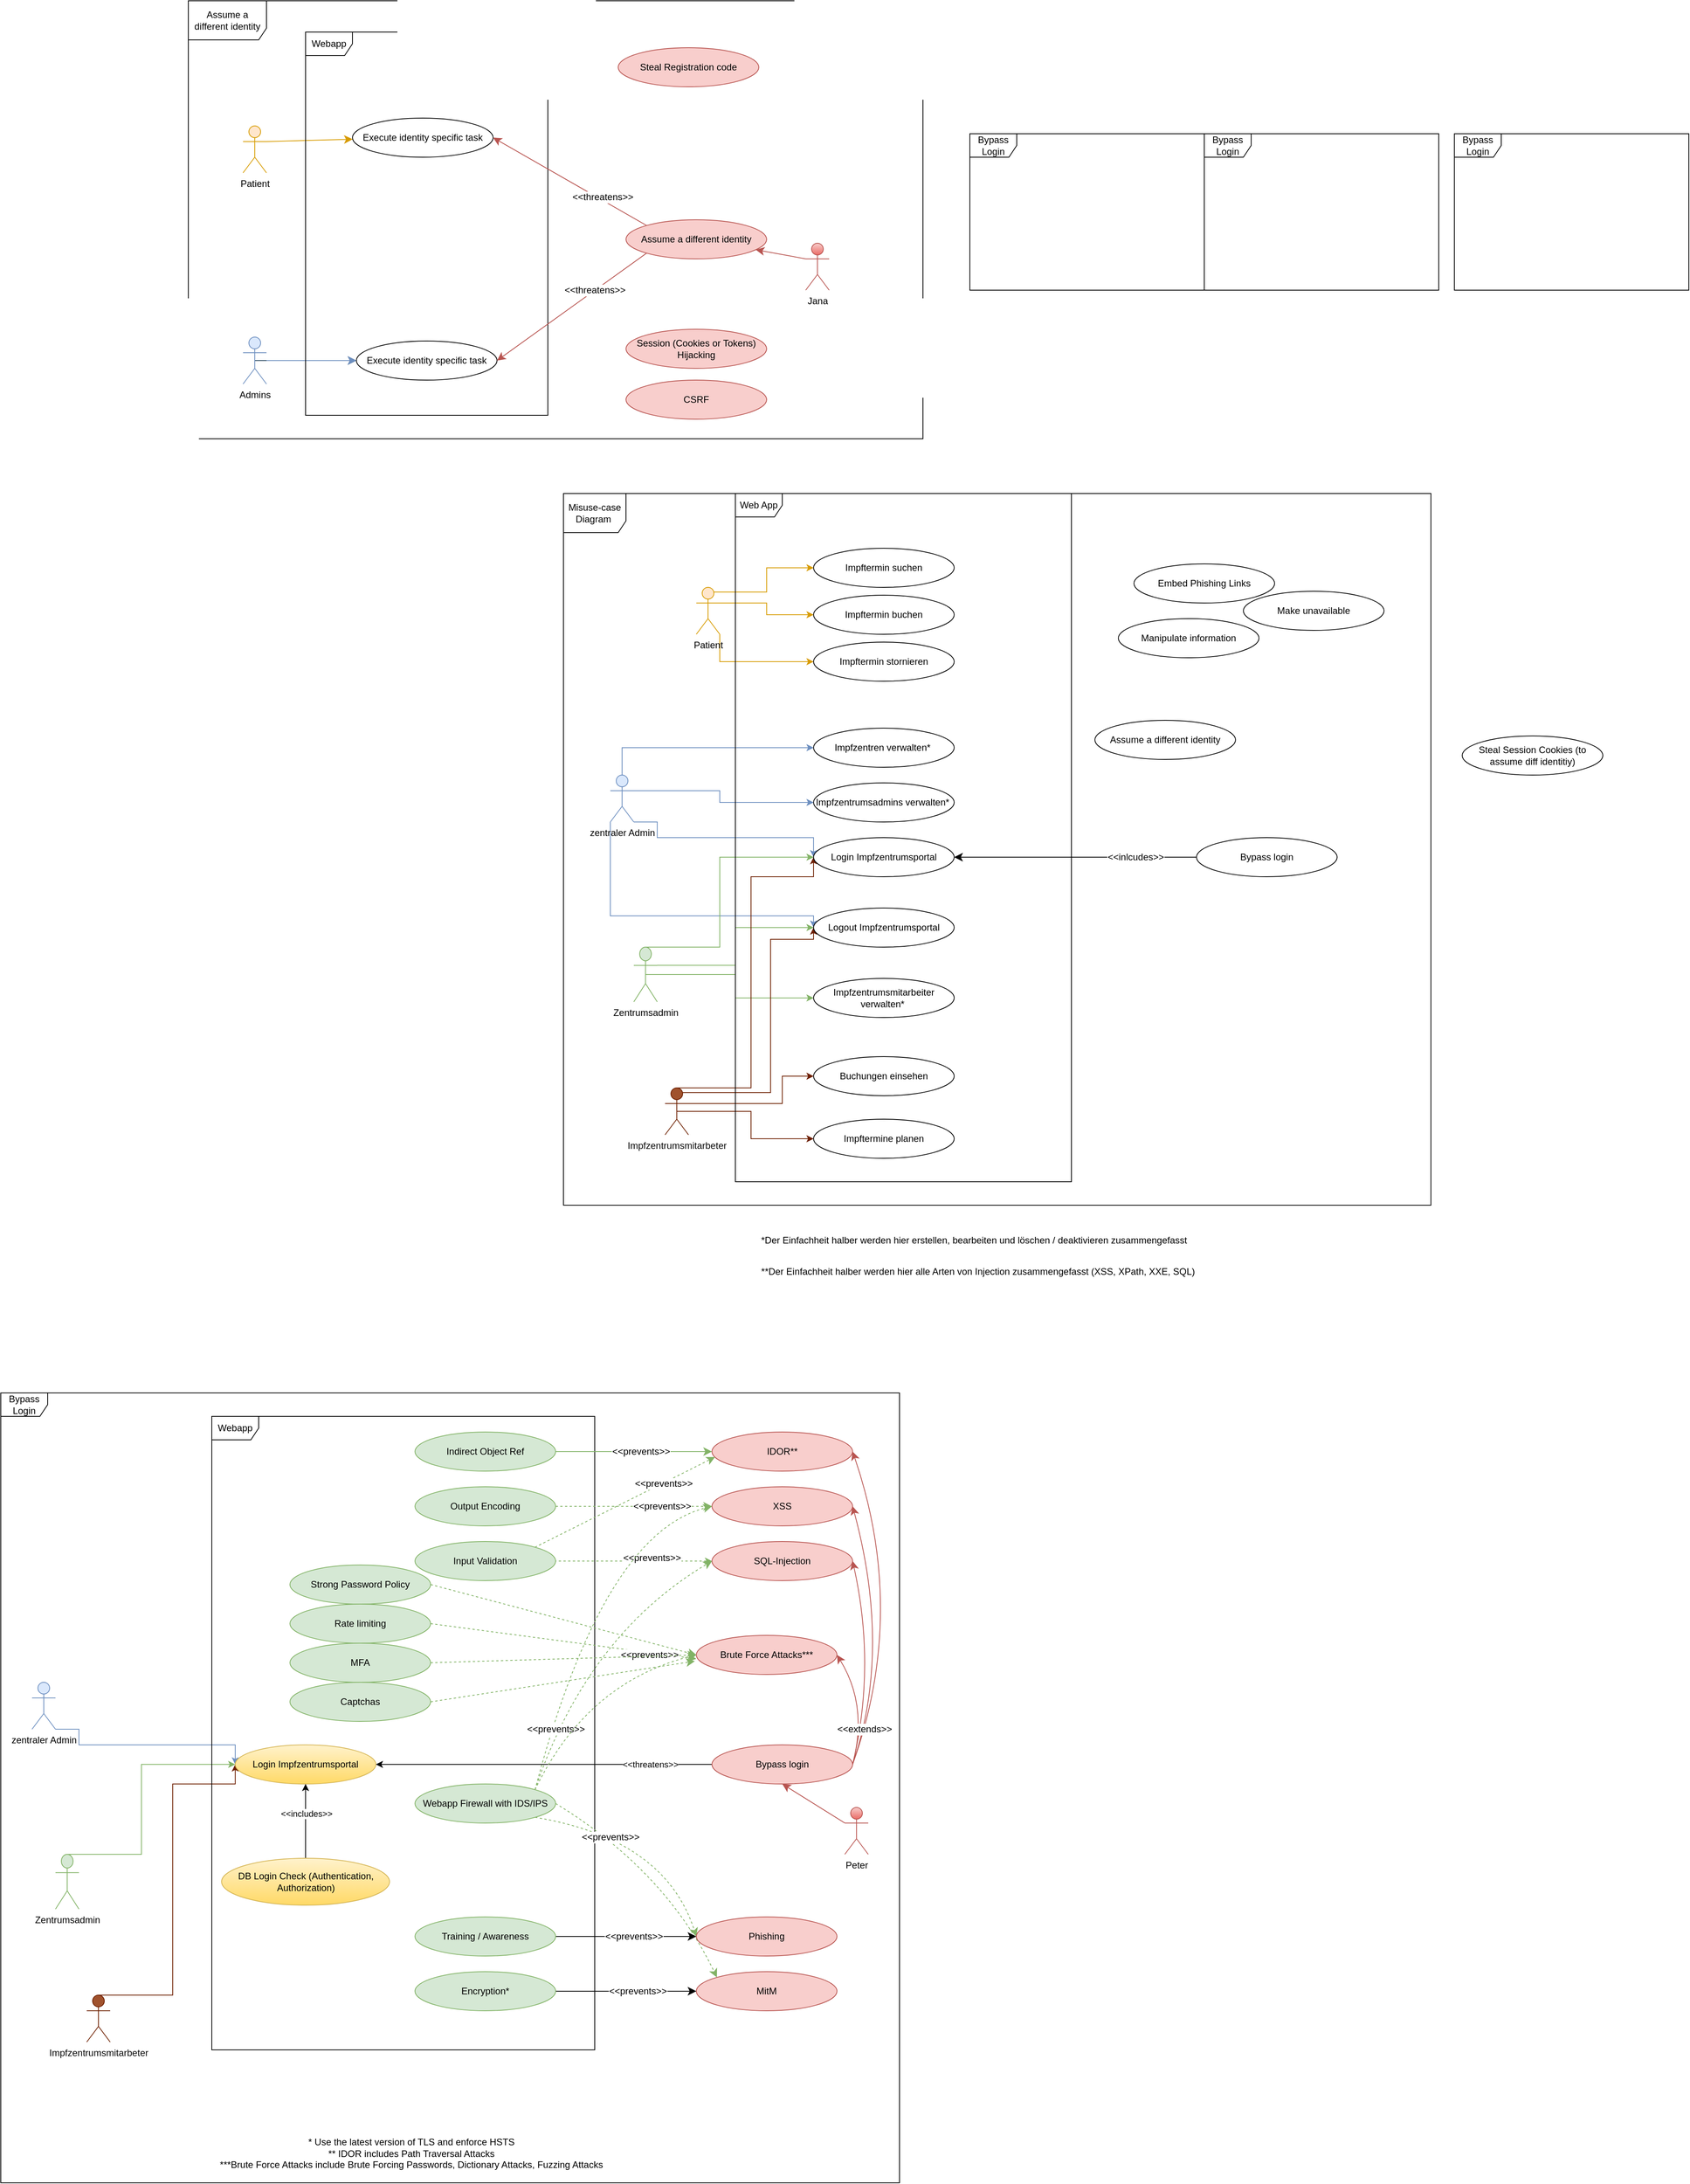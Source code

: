 <mxfile version="24.3.1" type="github">
  <diagram name="Page-1" id="eIXFkq-dwK1VUDYg19JS">
    <mxGraphModel dx="1987" dy="1729" grid="1" gridSize="10" guides="1" tooltips="1" connect="1" arrows="1" fold="1" page="1" pageScale="1" pageWidth="850" pageHeight="1100" math="0" shadow="0">
      <root>
        <mxCell id="0" />
        <mxCell id="1" parent="0" />
        <mxCell id="i41sHxnVRbA9VFk4M2wQ-1" style="edgeStyle=orthogonalEdgeStyle;rounded=0;orthogonalLoop=1;jettySize=auto;html=1;exitX=0.75;exitY=0.1;exitDx=0;exitDy=0;exitPerimeter=0;fillColor=#ffe6cc;strokeColor=#d79b00;" parent="1" source="i41sHxnVRbA9VFk4M2wQ-4" target="i41sHxnVRbA9VFk4M2wQ-28" edge="1">
          <mxGeometry relative="1" as="geometry" />
        </mxCell>
        <mxCell id="i41sHxnVRbA9VFk4M2wQ-2" style="edgeStyle=orthogonalEdgeStyle;rounded=0;orthogonalLoop=1;jettySize=auto;html=1;exitX=1;exitY=0.333;exitDx=0;exitDy=0;exitPerimeter=0;fillColor=#ffe6cc;strokeColor=#d79b00;" parent="1" source="i41sHxnVRbA9VFk4M2wQ-4" target="i41sHxnVRbA9VFk4M2wQ-19" edge="1">
          <mxGeometry relative="1" as="geometry" />
        </mxCell>
        <mxCell id="i41sHxnVRbA9VFk4M2wQ-3" style="edgeStyle=orthogonalEdgeStyle;rounded=0;orthogonalLoop=1;jettySize=auto;html=1;exitX=1;exitY=1;exitDx=0;exitDy=0;exitPerimeter=0;entryX=0;entryY=0.5;entryDx=0;entryDy=0;fillColor=#ffe6cc;strokeColor=#d79b00;" parent="1" source="i41sHxnVRbA9VFk4M2wQ-4" target="i41sHxnVRbA9VFk4M2wQ-20" edge="1">
          <mxGeometry relative="1" as="geometry" />
        </mxCell>
        <mxCell id="i41sHxnVRbA9VFk4M2wQ-4" value="Patient&lt;div&gt;&lt;br&gt;&lt;/div&gt;" style="shape=umlActor;verticalLabelPosition=bottom;verticalAlign=top;html=1;outlineConnect=0;fillColor=#ffe6cc;strokeColor=#d79b00;" parent="1" vertex="1">
          <mxGeometry x="50" y="80" width="30" height="60" as="geometry" />
        </mxCell>
        <mxCell id="i41sHxnVRbA9VFk4M2wQ-5" style="edgeStyle=orthogonalEdgeStyle;rounded=0;orthogonalLoop=1;jettySize=auto;html=1;exitX=0.5;exitY=0;exitDx=0;exitDy=0;exitPerimeter=0;entryX=0;entryY=0.5;entryDx=0;entryDy=0;fillColor=#dae8fc;strokeColor=#6c8ebf;" parent="1" source="i41sHxnVRbA9VFk4M2wQ-9" target="i41sHxnVRbA9VFk4M2wQ-21" edge="1">
          <mxGeometry relative="1" as="geometry" />
        </mxCell>
        <mxCell id="i41sHxnVRbA9VFk4M2wQ-6" style="edgeStyle=orthogonalEdgeStyle;rounded=0;orthogonalLoop=1;jettySize=auto;html=1;exitX=1;exitY=0.333;exitDx=0;exitDy=0;exitPerimeter=0;fillColor=#dae8fc;strokeColor=#6c8ebf;" parent="1" source="i41sHxnVRbA9VFk4M2wQ-9" target="i41sHxnVRbA9VFk4M2wQ-22" edge="1">
          <mxGeometry relative="1" as="geometry">
            <Array as="points">
              <mxPoint x="80" y="340" />
              <mxPoint x="80" y="355" />
            </Array>
          </mxGeometry>
        </mxCell>
        <mxCell id="i41sHxnVRbA9VFk4M2wQ-7" style="edgeStyle=orthogonalEdgeStyle;rounded=0;orthogonalLoop=1;jettySize=auto;html=1;exitX=0;exitY=1;exitDx=0;exitDy=0;exitPerimeter=0;entryX=0;entryY=0.5;entryDx=0;entryDy=0;fillColor=#dae8fc;strokeColor=#6c8ebf;" parent="1" source="i41sHxnVRbA9VFk4M2wQ-9" target="i41sHxnVRbA9VFk4M2wQ-24" edge="1">
          <mxGeometry relative="1" as="geometry">
            <Array as="points">
              <mxPoint x="-60" y="500" />
              <mxPoint x="200" y="500" />
            </Array>
          </mxGeometry>
        </mxCell>
        <mxCell id="i41sHxnVRbA9VFk4M2wQ-8" style="edgeStyle=orthogonalEdgeStyle;rounded=0;orthogonalLoop=1;jettySize=auto;html=1;exitX=1;exitY=1;exitDx=0;exitDy=0;exitPerimeter=0;entryX=0;entryY=0.5;entryDx=0;entryDy=0;fillColor=#dae8fc;strokeColor=#6c8ebf;" parent="1" source="i41sHxnVRbA9VFk4M2wQ-9" target="i41sHxnVRbA9VFk4M2wQ-23" edge="1">
          <mxGeometry relative="1" as="geometry">
            <Array as="points">
              <mxPoint y="380" />
              <mxPoint y="400" />
              <mxPoint x="200" y="400" />
            </Array>
          </mxGeometry>
        </mxCell>
        <mxCell id="i41sHxnVRbA9VFk4M2wQ-9" value="&lt;div&gt;zentraler Admin&lt;/div&gt;" style="shape=umlActor;verticalLabelPosition=bottom;verticalAlign=top;html=1;outlineConnect=0;fillColor=#dae8fc;strokeColor=#6c8ebf;" parent="1" vertex="1">
          <mxGeometry x="-60" y="320" width="30" height="60" as="geometry" />
        </mxCell>
        <mxCell id="i41sHxnVRbA9VFk4M2wQ-10" style="edgeStyle=orthogonalEdgeStyle;rounded=0;orthogonalLoop=1;jettySize=auto;html=1;exitX=0.5;exitY=0;exitDx=0;exitDy=0;exitPerimeter=0;entryX=0;entryY=0.5;entryDx=0;entryDy=0;fillColor=#d5e8d4;strokeColor=#82b366;" parent="1" source="i41sHxnVRbA9VFk4M2wQ-13" target="i41sHxnVRbA9VFk4M2wQ-23" edge="1">
          <mxGeometry relative="1" as="geometry">
            <Array as="points">
              <mxPoint x="80" y="540" />
              <mxPoint x="80" y="425" />
            </Array>
          </mxGeometry>
        </mxCell>
        <mxCell id="i41sHxnVRbA9VFk4M2wQ-11" style="edgeStyle=orthogonalEdgeStyle;rounded=0;orthogonalLoop=1;jettySize=auto;html=1;exitX=1;exitY=0.333;exitDx=0;exitDy=0;exitPerimeter=0;entryX=0;entryY=0.5;entryDx=0;entryDy=0;fillColor=#d5e8d4;strokeColor=#82b366;" parent="1" source="i41sHxnVRbA9VFk4M2wQ-13" target="i41sHxnVRbA9VFk4M2wQ-24" edge="1">
          <mxGeometry relative="1" as="geometry">
            <Array as="points">
              <mxPoint x="100" y="563" />
              <mxPoint x="100" y="515" />
            </Array>
          </mxGeometry>
        </mxCell>
        <mxCell id="i41sHxnVRbA9VFk4M2wQ-12" style="edgeStyle=orthogonalEdgeStyle;rounded=0;orthogonalLoop=1;jettySize=auto;html=1;exitX=0.5;exitY=0.5;exitDx=0;exitDy=0;exitPerimeter=0;fillColor=#d5e8d4;strokeColor=#82b366;" parent="1" source="i41sHxnVRbA9VFk4M2wQ-13" target="i41sHxnVRbA9VFk4M2wQ-25" edge="1">
          <mxGeometry relative="1" as="geometry" />
        </mxCell>
        <mxCell id="i41sHxnVRbA9VFk4M2wQ-13" value="&lt;div&gt;Zentrumsadmin&lt;/div&gt;" style="shape=umlActor;verticalLabelPosition=bottom;verticalAlign=top;html=1;outlineConnect=0;fillColor=#d5e8d4;strokeColor=#82b366;" parent="1" vertex="1">
          <mxGeometry x="-30" y="540" width="30" height="70" as="geometry" />
        </mxCell>
        <mxCell id="i41sHxnVRbA9VFk4M2wQ-14" style="edgeStyle=orthogonalEdgeStyle;rounded=0;orthogonalLoop=1;jettySize=auto;html=1;exitX=0.5;exitY=0;exitDx=0;exitDy=0;exitPerimeter=0;entryX=0;entryY=0.5;entryDx=0;entryDy=0;fillColor=#a0522d;strokeColor=#6D1F00;" parent="1" source="i41sHxnVRbA9VFk4M2wQ-18" target="i41sHxnVRbA9VFk4M2wQ-23" edge="1">
          <mxGeometry relative="1" as="geometry">
            <Array as="points">
              <mxPoint x="120" y="720" />
              <mxPoint x="120" y="450" />
              <mxPoint x="200" y="450" />
            </Array>
          </mxGeometry>
        </mxCell>
        <mxCell id="i41sHxnVRbA9VFk4M2wQ-15" style="edgeStyle=orthogonalEdgeStyle;rounded=0;orthogonalLoop=1;jettySize=auto;html=1;exitX=0.75;exitY=0.1;exitDx=0;exitDy=0;exitPerimeter=0;entryX=0;entryY=0.5;entryDx=0;entryDy=0;fillColor=#a0522d;strokeColor=#6D1F00;" parent="1" source="i41sHxnVRbA9VFk4M2wQ-18" target="i41sHxnVRbA9VFk4M2wQ-24" edge="1">
          <mxGeometry relative="1" as="geometry">
            <Array as="points">
              <mxPoint x="145" y="726" />
              <mxPoint x="145" y="530" />
              <mxPoint x="200" y="530" />
            </Array>
          </mxGeometry>
        </mxCell>
        <mxCell id="i41sHxnVRbA9VFk4M2wQ-16" style="edgeStyle=orthogonalEdgeStyle;rounded=0;orthogonalLoop=1;jettySize=auto;html=1;exitX=0.5;exitY=0.5;exitDx=0;exitDy=0;exitPerimeter=0;entryX=0;entryY=0.5;entryDx=0;entryDy=0;fillColor=#a0522d;strokeColor=#6D1F00;" parent="1" source="i41sHxnVRbA9VFk4M2wQ-18" target="i41sHxnVRbA9VFk4M2wQ-27" edge="1">
          <mxGeometry relative="1" as="geometry" />
        </mxCell>
        <mxCell id="i41sHxnVRbA9VFk4M2wQ-17" style="edgeStyle=orthogonalEdgeStyle;rounded=0;orthogonalLoop=1;jettySize=auto;html=1;exitX=1;exitY=0.333;exitDx=0;exitDy=0;exitPerimeter=0;fillColor=#a0522d;strokeColor=#6D1F00;" parent="1" source="i41sHxnVRbA9VFk4M2wQ-18" target="i41sHxnVRbA9VFk4M2wQ-26" edge="1">
          <mxGeometry relative="1" as="geometry">
            <Array as="points">
              <mxPoint x="160" y="740" />
              <mxPoint x="160" y="705" />
            </Array>
          </mxGeometry>
        </mxCell>
        <mxCell id="i41sHxnVRbA9VFk4M2wQ-18" value="&lt;div&gt;&lt;font color=&quot;#0a0a0a&quot;&gt;Impfzentrumsmitarbeter&lt;/font&gt;&lt;/div&gt;" style="shape=umlActor;verticalLabelPosition=bottom;verticalAlign=top;html=1;outlineConnect=0;fillColor=#a0522d;fontColor=#ffffff;strokeColor=#6D1F00;" parent="1" vertex="1">
          <mxGeometry x="10" y="720" width="30" height="60" as="geometry" />
        </mxCell>
        <mxCell id="i41sHxnVRbA9VFk4M2wQ-19" value="Impftermin buchen" style="ellipse;whiteSpace=wrap;html=1;" parent="1" vertex="1">
          <mxGeometry x="200" y="90" width="180" height="50" as="geometry" />
        </mxCell>
        <mxCell id="i41sHxnVRbA9VFk4M2wQ-20" value="Impftermin stornieren" style="ellipse;whiteSpace=wrap;html=1;" parent="1" vertex="1">
          <mxGeometry x="200" y="150" width="180" height="50" as="geometry" />
        </mxCell>
        <mxCell id="i41sHxnVRbA9VFk4M2wQ-21" value="Impfzentren verwalten*&amp;nbsp;" style="ellipse;whiteSpace=wrap;html=1;" parent="1" vertex="1">
          <mxGeometry x="200" y="260" width="180" height="50" as="geometry" />
        </mxCell>
        <mxCell id="i41sHxnVRbA9VFk4M2wQ-22" value="Impfzentrumsadmins verwalten*&amp;nbsp;" style="ellipse;whiteSpace=wrap;html=1;" parent="1" vertex="1">
          <mxGeometry x="200" y="330" width="180" height="50" as="geometry" />
        </mxCell>
        <mxCell id="i41sHxnVRbA9VFk4M2wQ-23" value="Login Impfzentrumsportal" style="ellipse;whiteSpace=wrap;html=1;" parent="1" vertex="1">
          <mxGeometry x="200" y="400" width="180" height="50" as="geometry" />
        </mxCell>
        <mxCell id="i41sHxnVRbA9VFk4M2wQ-24" value="Logout Impfzentrumsportal" style="ellipse;whiteSpace=wrap;html=1;" parent="1" vertex="1">
          <mxGeometry x="200" y="490" width="180" height="50" as="geometry" />
        </mxCell>
        <mxCell id="i41sHxnVRbA9VFk4M2wQ-25" value="Impfzentrumsmitarbeiter verwalten*&amp;nbsp;" style="ellipse;whiteSpace=wrap;html=1;" parent="1" vertex="1">
          <mxGeometry x="200" y="580" width="180" height="50" as="geometry" />
        </mxCell>
        <mxCell id="i41sHxnVRbA9VFk4M2wQ-26" value="Buchungen einsehen" style="ellipse;whiteSpace=wrap;html=1;" parent="1" vertex="1">
          <mxGeometry x="200" y="680" width="180" height="50" as="geometry" />
        </mxCell>
        <mxCell id="i41sHxnVRbA9VFk4M2wQ-27" value="Impftermine planen" style="ellipse;whiteSpace=wrap;html=1;" parent="1" vertex="1">
          <mxGeometry x="200" y="760" width="180" height="50" as="geometry" />
        </mxCell>
        <mxCell id="i41sHxnVRbA9VFk4M2wQ-28" value="Impftermin suchen" style="ellipse;whiteSpace=wrap;html=1;" parent="1" vertex="1">
          <mxGeometry x="200" y="30" width="180" height="50" as="geometry" />
        </mxCell>
        <mxCell id="i41sHxnVRbA9VFk4M2wQ-29" value="Misuse-case Diagram&amp;nbsp;" style="shape=umlFrame;whiteSpace=wrap;html=1;pointerEvents=0;width=80;height=50;" parent="1" vertex="1">
          <mxGeometry x="-120" y="-40" width="1110" height="910" as="geometry" />
        </mxCell>
        <mxCell id="i41sHxnVRbA9VFk4M2wQ-30" value="Web App" style="shape=umlFrame;whiteSpace=wrap;html=1;pointerEvents=0;" parent="1" vertex="1">
          <mxGeometry x="100" y="-40" width="430" height="880" as="geometry" />
        </mxCell>
        <mxCell id="i41sHxnVRbA9VFk4M2wQ-31" value="*Der Einfachheit halber werden hier erstellen, bearbeiten und löschen / deaktivieren zusammengefasst" style="text;html=1;align=center;verticalAlign=middle;resizable=0;points=[];autosize=1;strokeColor=none;fillColor=none;" parent="1" vertex="1">
          <mxGeometry x="120" y="900" width="570" height="30" as="geometry" />
        </mxCell>
        <mxCell id="i41sHxnVRbA9VFk4M2wQ-32" value="**Der Einfachheit halber werden hier alle Arten von Injection zusammengefasst (XSS, XPath, XXE, SQL)" style="text;html=1;align=center;verticalAlign=middle;resizable=0;points=[];autosize=1;strokeColor=none;fillColor=none;" parent="1" vertex="1">
          <mxGeometry x="120" y="940" width="580" height="30" as="geometry" />
        </mxCell>
        <mxCell id="i41sHxnVRbA9VFk4M2wQ-50" value="&lt;div&gt;&lt;br&gt;&lt;/div&gt;&lt;div&gt;* Use the latest version of TLS and enforce HSTS&lt;/div&gt;&lt;div&gt;** IDOR includes Path Traversal Attacks&lt;/div&gt;***Brute Force Attacks include Brute Forcing Passwords, Dictionary Attacks, Fuzzing Attacks" style="text;html=1;align=center;verticalAlign=middle;resizable=0;points=[];autosize=1;strokeColor=none;fillColor=none;" parent="1" vertex="1">
          <mxGeometry x="-570" y="2040" width="510" height="70" as="geometry" />
        </mxCell>
        <mxCell id="ZL6rJkev4Y_4mScAFY92-46" style="edgeStyle=none;curved=1;rounded=0;orthogonalLoop=1;jettySize=auto;html=1;exitX=0;exitY=0.5;exitDx=0;exitDy=0;entryX=1;entryY=0.5;entryDx=0;entryDy=0;fontSize=12;startSize=8;endSize=8;" edge="1" parent="1" source="i41sHxnVRbA9VFk4M2wQ-64" target="i41sHxnVRbA9VFk4M2wQ-23">
          <mxGeometry relative="1" as="geometry" />
        </mxCell>
        <mxCell id="ZL6rJkev4Y_4mScAFY92-48" value="&amp;lt;&amp;lt;inlcudes&amp;gt;&amp;gt;" style="edgeLabel;html=1;align=center;verticalAlign=middle;resizable=0;points=[];fontSize=12;" vertex="1" connectable="0" parent="ZL6rJkev4Y_4mScAFY92-46">
          <mxGeometry x="-0.496" relative="1" as="geometry">
            <mxPoint as="offset" />
          </mxGeometry>
        </mxCell>
        <mxCell id="i41sHxnVRbA9VFk4M2wQ-64" value="Bypass login" style="ellipse;whiteSpace=wrap;html=1;" parent="1" vertex="1">
          <mxGeometry x="690" y="400" width="180" height="50" as="geometry" />
        </mxCell>
        <mxCell id="i41sHxnVRbA9VFk4M2wQ-66" value="Manipulate information" style="ellipse;whiteSpace=wrap;html=1;" parent="1" vertex="1">
          <mxGeometry x="590" y="120" width="180" height="50" as="geometry" />
        </mxCell>
        <mxCell id="i41sHxnVRbA9VFk4M2wQ-67" value="Assume a different identity" style="ellipse;whiteSpace=wrap;html=1;" parent="1" vertex="1">
          <mxGeometry x="560" y="250" width="180" height="50" as="geometry" />
        </mxCell>
        <mxCell id="i41sHxnVRbA9VFk4M2wQ-68" value="Make unavailable" style="ellipse;whiteSpace=wrap;html=1;" parent="1" vertex="1">
          <mxGeometry x="750" y="85" width="180" height="50" as="geometry" />
        </mxCell>
        <mxCell id="i41sHxnVRbA9VFk4M2wQ-69" value="Embed Phishing Links" style="ellipse;whiteSpace=wrap;html=1;" parent="1" vertex="1">
          <mxGeometry x="610" y="50" width="180" height="50" as="geometry" />
        </mxCell>
        <mxCell id="i41sHxnVRbA9VFk4M2wQ-70" value="Steal Session Cookies (to assume diff identitiy)" style="ellipse;whiteSpace=wrap;html=1;" parent="1" vertex="1">
          <mxGeometry x="1030" y="270" width="180" height="50" as="geometry" />
        </mxCell>
        <mxCell id="i41sHxnVRbA9VFk4M2wQ-190" value="Bypass Login" style="shape=umlFrame;whiteSpace=wrap;html=1;pointerEvents=0;" parent="1" vertex="1">
          <mxGeometry x="-840" y="1110" width="1150" height="1010" as="geometry" />
        </mxCell>
        <mxCell id="i41sHxnVRbA9VFk4M2wQ-192" value="Assume a different identity" style="shape=umlFrame;whiteSpace=wrap;html=1;pointerEvents=0;width=100;height=50;" parent="1" vertex="1">
          <mxGeometry x="-600" y="-670" width="940" height="560" as="geometry" />
        </mxCell>
        <mxCell id="i41sHxnVRbA9VFk4M2wQ-193" value="Bypass Login" style="shape=umlFrame;whiteSpace=wrap;html=1;pointerEvents=0;" parent="1" vertex="1">
          <mxGeometry x="400" y="-500" width="300" height="200" as="geometry" />
        </mxCell>
        <mxCell id="i41sHxnVRbA9VFk4M2wQ-194" value="Bypass Login" style="shape=umlFrame;whiteSpace=wrap;html=1;pointerEvents=0;" parent="1" vertex="1">
          <mxGeometry x="700" y="-500" width="300" height="200" as="geometry" />
        </mxCell>
        <mxCell id="i41sHxnVRbA9VFk4M2wQ-195" value="Bypass Login" style="shape=umlFrame;whiteSpace=wrap;html=1;pointerEvents=0;" parent="1" vertex="1">
          <mxGeometry x="1020" y="-500" width="300" height="200" as="geometry" />
        </mxCell>
        <mxCell id="i41sHxnVRbA9VFk4M2wQ-196" style="edgeStyle=orthogonalEdgeStyle;rounded=0;orthogonalLoop=1;jettySize=auto;html=1;exitX=1;exitY=1;exitDx=0;exitDy=0;exitPerimeter=0;entryX=0;entryY=0.5;entryDx=0;entryDy=0;fillColor=#dae8fc;strokeColor=#6c8ebf;" parent="1" source="i41sHxnVRbA9VFk4M2wQ-197" target="i41sHxnVRbA9VFk4M2wQ-202" edge="1">
          <mxGeometry relative="1" as="geometry">
            <Array as="points">
              <mxPoint x="-740" y="1540" />
              <mxPoint x="-740" y="1560" />
              <mxPoint x="-540" y="1560" />
            </Array>
          </mxGeometry>
        </mxCell>
        <mxCell id="i41sHxnVRbA9VFk4M2wQ-197" value="&lt;div&gt;zentraler Admin&lt;/div&gt;" style="shape=umlActor;verticalLabelPosition=bottom;verticalAlign=top;html=1;outlineConnect=0;fillColor=#dae8fc;strokeColor=#6c8ebf;" parent="1" vertex="1">
          <mxGeometry x="-800" y="1480" width="30" height="60" as="geometry" />
        </mxCell>
        <mxCell id="i41sHxnVRbA9VFk4M2wQ-198" style="edgeStyle=orthogonalEdgeStyle;rounded=0;orthogonalLoop=1;jettySize=auto;html=1;exitX=0.5;exitY=0;exitDx=0;exitDy=0;exitPerimeter=0;entryX=0;entryY=0.5;entryDx=0;entryDy=0;fillColor=#d5e8d4;strokeColor=#82b366;" parent="1" source="i41sHxnVRbA9VFk4M2wQ-199" target="i41sHxnVRbA9VFk4M2wQ-202" edge="1">
          <mxGeometry relative="1" as="geometry">
            <Array as="points">
              <mxPoint x="-660" y="1700" />
              <mxPoint x="-660" y="1585" />
            </Array>
          </mxGeometry>
        </mxCell>
        <mxCell id="i41sHxnVRbA9VFk4M2wQ-199" value="&lt;div&gt;Zentrumsadmin&lt;/div&gt;" style="shape=umlActor;verticalLabelPosition=bottom;verticalAlign=top;html=1;outlineConnect=0;fillColor=#d5e8d4;strokeColor=#82b366;" parent="1" vertex="1">
          <mxGeometry x="-770" y="1700" width="30" height="70" as="geometry" />
        </mxCell>
        <mxCell id="i41sHxnVRbA9VFk4M2wQ-200" style="edgeStyle=orthogonalEdgeStyle;rounded=0;orthogonalLoop=1;jettySize=auto;html=1;exitX=0.5;exitY=0;exitDx=0;exitDy=0;exitPerimeter=0;entryX=0;entryY=0.5;entryDx=0;entryDy=0;fillColor=#a0522d;strokeColor=#6D1F00;" parent="1" source="i41sHxnVRbA9VFk4M2wQ-201" target="i41sHxnVRbA9VFk4M2wQ-202" edge="1">
          <mxGeometry relative="1" as="geometry">
            <Array as="points">
              <mxPoint x="-620" y="1880" />
              <mxPoint x="-620" y="1610" />
              <mxPoint x="-540" y="1610" />
            </Array>
          </mxGeometry>
        </mxCell>
        <mxCell id="i41sHxnVRbA9VFk4M2wQ-201" value="&lt;div&gt;&lt;font color=&quot;#0a0a0a&quot;&gt;Impfzentrumsmitarbeter&lt;/font&gt;&lt;/div&gt;" style="shape=umlActor;verticalLabelPosition=bottom;verticalAlign=top;html=1;outlineConnect=0;fillColor=#a0522d;fontColor=#ffffff;strokeColor=#6D1F00;" parent="1" vertex="1">
          <mxGeometry x="-730" y="1880" width="30" height="60" as="geometry" />
        </mxCell>
        <mxCell id="i41sHxnVRbA9VFk4M2wQ-202" value="Login Impfzentrumsportal" style="ellipse;whiteSpace=wrap;html=1;fillColor=#fff2cc;strokeColor=#d6b656;gradientColor=#ffd966;" parent="1" vertex="1">
          <mxGeometry x="-540" y="1560" width="180" height="50" as="geometry" />
        </mxCell>
        <mxCell id="i41sHxnVRbA9VFk4M2wQ-203" value="Webapp" style="shape=umlFrame;whiteSpace=wrap;html=1;pointerEvents=0;" parent="1" vertex="1">
          <mxGeometry x="-570" y="1140" width="490" height="810" as="geometry" />
        </mxCell>
        <mxCell id="i41sHxnVRbA9VFk4M2wQ-204" value="Brute Force Attacks***" style="ellipse;whiteSpace=wrap;html=1;fillColor=#f8cecc;strokeColor=#b85450;" parent="1" vertex="1">
          <mxGeometry x="50" y="1420" width="180" height="50" as="geometry" />
        </mxCell>
        <mxCell id="i41sHxnVRbA9VFk4M2wQ-206" style="edgeStyle=orthogonalEdgeStyle;rounded=0;orthogonalLoop=1;jettySize=auto;html=1;exitX=0.5;exitY=0;exitDx=0;exitDy=0;" parent="1" source="i41sHxnVRbA9VFk4M2wQ-205" target="i41sHxnVRbA9VFk4M2wQ-202" edge="1">
          <mxGeometry relative="1" as="geometry">
            <Array as="points">
              <mxPoint x="-450" y="1710" />
            </Array>
          </mxGeometry>
        </mxCell>
        <mxCell id="i41sHxnVRbA9VFk4M2wQ-207" value="&amp;lt;&amp;lt;includes&amp;gt;&amp;gt;" style="edgeLabel;html=1;align=center;verticalAlign=middle;resizable=0;points=[];" parent="i41sHxnVRbA9VFk4M2wQ-206" vertex="1" connectable="0">
          <mxGeometry x="0.284" y="-1" relative="1" as="geometry">
            <mxPoint as="offset" />
          </mxGeometry>
        </mxCell>
        <mxCell id="i41sHxnVRbA9VFk4M2wQ-205" value="DB Login Check (Authentication, Authorization)" style="ellipse;whiteSpace=wrap;html=1;fillColor=#fff2cc;strokeColor=#d6b656;gradientColor=#ffd966;" parent="1" vertex="1">
          <mxGeometry x="-557.5" y="1705" width="215" height="60" as="geometry" />
        </mxCell>
        <mxCell id="i41sHxnVRbA9VFk4M2wQ-224" style="edgeStyle=orthogonalEdgeStyle;rounded=0;orthogonalLoop=1;jettySize=auto;html=1;exitX=1;exitY=0;exitDx=0;exitDy=0;entryX=0;entryY=0.5;entryDx=0;entryDy=0;dashed=1;fillColor=#d5e8d4;strokeColor=#82b366;" parent="1" source="i41sHxnVRbA9VFk4M2wQ-208" target="i41sHxnVRbA9VFk4M2wQ-223" edge="1">
          <mxGeometry relative="1" as="geometry">
            <Array as="points">
              <mxPoint x="-156" y="1325" />
            </Array>
          </mxGeometry>
        </mxCell>
        <mxCell id="ZL6rJkev4Y_4mScAFY92-9" value="&amp;lt;&amp;lt;prevents&amp;gt;&amp;gt;" style="edgeLabel;html=1;align=center;verticalAlign=middle;resizable=0;points=[];fontSize=12;" vertex="1" connectable="0" parent="i41sHxnVRbA9VFk4M2wQ-224">
          <mxGeometry x="0.363" y="4" relative="1" as="geometry">
            <mxPoint as="offset" />
          </mxGeometry>
        </mxCell>
        <mxCell id="i41sHxnVRbA9VFk4M2wQ-208" value="Input Validation" style="ellipse;whiteSpace=wrap;html=1;fillColor=#d5e8d4;strokeColor=#82b366;" parent="1" vertex="1">
          <mxGeometry x="-310" y="1300" width="180" height="50" as="geometry" />
        </mxCell>
        <mxCell id="i41sHxnVRbA9VFk4M2wQ-219" style="edgeStyle=orthogonalEdgeStyle;rounded=0;orthogonalLoop=1;jettySize=auto;html=1;exitX=0;exitY=0.5;exitDx=0;exitDy=0;" parent="1" source="i41sHxnVRbA9VFk4M2wQ-211" target="i41sHxnVRbA9VFk4M2wQ-202" edge="1">
          <mxGeometry relative="1" as="geometry" />
        </mxCell>
        <mxCell id="i41sHxnVRbA9VFk4M2wQ-220" value="&amp;lt;&amp;lt;threatens&amp;gt;&amp;gt;" style="edgeLabel;html=1;align=center;verticalAlign=middle;resizable=0;points=[];" parent="i41sHxnVRbA9VFk4M2wQ-219" vertex="1" connectable="0">
          <mxGeometry x="-0.267" y="-1" relative="1" as="geometry">
            <mxPoint x="78" y="1" as="offset" />
          </mxGeometry>
        </mxCell>
        <mxCell id="ZL6rJkev4Y_4mScAFY92-15" style="edgeStyle=none;curved=1;rounded=0;orthogonalLoop=1;jettySize=auto;html=1;exitX=1;exitY=0.5;exitDx=0;exitDy=0;entryX=1;entryY=0.5;entryDx=0;entryDy=0;fontSize=12;startSize=8;endSize=8;fillColor=#f8cecc;strokeColor=#b85450;" edge="1" parent="1" source="i41sHxnVRbA9VFk4M2wQ-211" target="i41sHxnVRbA9VFk4M2wQ-204">
          <mxGeometry relative="1" as="geometry">
            <Array as="points">
              <mxPoint x="270" y="1510" />
            </Array>
          </mxGeometry>
        </mxCell>
        <mxCell id="ZL6rJkev4Y_4mScAFY92-16" style="edgeStyle=none;curved=1;rounded=0;orthogonalLoop=1;jettySize=auto;html=1;exitX=1;exitY=0.5;exitDx=0;exitDy=0;entryX=1;entryY=0.5;entryDx=0;entryDy=0;fontSize=12;startSize=8;endSize=8;fillColor=#f8cecc;strokeColor=#b85450;" edge="1" parent="1" source="i41sHxnVRbA9VFk4M2wQ-211" target="i41sHxnVRbA9VFk4M2wQ-223">
          <mxGeometry relative="1" as="geometry">
            <Array as="points">
              <mxPoint x="280" y="1460" />
            </Array>
          </mxGeometry>
        </mxCell>
        <mxCell id="ZL6rJkev4Y_4mScAFY92-18" style="edgeStyle=none;curved=1;rounded=0;orthogonalLoop=1;jettySize=auto;html=1;exitX=1;exitY=0.5;exitDx=0;exitDy=0;entryX=1;entryY=0.5;entryDx=0;entryDy=0;fontSize=12;startSize=8;endSize=8;fillColor=#f8cecc;strokeColor=#b85450;" edge="1" parent="1" source="i41sHxnVRbA9VFk4M2wQ-211" target="ZL6rJkev4Y_4mScAFY92-2">
          <mxGeometry relative="1" as="geometry">
            <Array as="points">
              <mxPoint x="300" y="1440" />
            </Array>
          </mxGeometry>
        </mxCell>
        <mxCell id="ZL6rJkev4Y_4mScAFY92-19" style="edgeStyle=none;curved=1;rounded=0;orthogonalLoop=1;jettySize=auto;html=1;exitX=1;exitY=0.5;exitDx=0;exitDy=0;entryX=1;entryY=0.5;entryDx=0;entryDy=0;fontSize=12;startSize=8;endSize=8;fillColor=#f8cecc;strokeColor=#b85450;" edge="1" parent="1" source="i41sHxnVRbA9VFk4M2wQ-211" target="ZL6rJkev4Y_4mScAFY92-1">
          <mxGeometry relative="1" as="geometry">
            <Array as="points">
              <mxPoint x="320" y="1390" />
            </Array>
          </mxGeometry>
        </mxCell>
        <mxCell id="ZL6rJkev4Y_4mScAFY92-20" value="&amp;lt;&amp;lt;extends&amp;gt;&amp;gt;" style="edgeLabel;html=1;align=center;verticalAlign=middle;resizable=0;points=[];fontSize=12;" vertex="1" connectable="0" parent="ZL6rJkev4Y_4mScAFY92-19">
          <mxGeometry x="0.325" y="17" relative="1" as="geometry">
            <mxPoint x="-15" y="214" as="offset" />
          </mxGeometry>
        </mxCell>
        <mxCell id="i41sHxnVRbA9VFk4M2wQ-211" value="Bypass login" style="ellipse;whiteSpace=wrap;html=1;fillColor=#f8cecc;strokeColor=#b85450;" parent="1" vertex="1">
          <mxGeometry x="70" y="1560" width="180" height="50" as="geometry" />
        </mxCell>
        <mxCell id="ZL6rJkev4Y_4mScAFY92-13" style="edgeStyle=none;curved=1;rounded=0;orthogonalLoop=1;jettySize=auto;html=1;exitX=0;exitY=0.333;exitDx=0;exitDy=0;exitPerimeter=0;entryX=0.5;entryY=1;entryDx=0;entryDy=0;fontSize=12;startSize=8;endSize=8;fillColor=#f8cecc;strokeColor=#b85450;" edge="1" parent="1" source="i41sHxnVRbA9VFk4M2wQ-214" target="i41sHxnVRbA9VFk4M2wQ-211">
          <mxGeometry relative="1" as="geometry" />
        </mxCell>
        <mxCell id="i41sHxnVRbA9VFk4M2wQ-214" value="&lt;div&gt;Peter&lt;/div&gt;" style="shape=umlActor;verticalLabelPosition=bottom;verticalAlign=top;html=1;outlineConnect=0;fillColor=#f8cecc;strokeColor=#b85450;gradientColor=#ea6b66;" parent="1" vertex="1">
          <mxGeometry x="240" y="1640" width="30" height="60" as="geometry" />
        </mxCell>
        <mxCell id="i41sHxnVRbA9VFk4M2wQ-223" value="SQL-Injection" style="ellipse;whiteSpace=wrap;html=1;fillColor=#f8cecc;strokeColor=#b85450;" parent="1" vertex="1">
          <mxGeometry x="70" y="1300" width="180" height="50" as="geometry" />
        </mxCell>
        <mxCell id="ZL6rJkev4Y_4mScAFY92-24" style="edgeStyle=none;curved=1;rounded=0;orthogonalLoop=1;jettySize=auto;html=1;exitX=1;exitY=0.5;exitDx=0;exitDy=0;fontSize=12;startSize=8;endSize=8;dashed=1;fillColor=#d5e8d4;strokeColor=#82b366;" edge="1" parent="1" source="i41sHxnVRbA9VFk4M2wQ-226">
          <mxGeometry relative="1" as="geometry">
            <mxPoint x="50" y="1450" as="targetPoint" />
          </mxGeometry>
        </mxCell>
        <mxCell id="ZL6rJkev4Y_4mScAFY92-27" value="&amp;lt;&amp;lt;prevents&amp;gt;&amp;gt;" style="edgeLabel;html=1;align=center;verticalAlign=middle;resizable=0;points=[];fontSize=12;" vertex="1" connectable="0" parent="ZL6rJkev4Y_4mScAFY92-24">
          <mxGeometry x="0.651" y="2" relative="1" as="geometry">
            <mxPoint x="-1" y="5" as="offset" />
          </mxGeometry>
        </mxCell>
        <mxCell id="i41sHxnVRbA9VFk4M2wQ-226" value="Rate limiting" style="ellipse;whiteSpace=wrap;html=1;fillColor=#d5e8d4;strokeColor=#82b366;" parent="1" vertex="1">
          <mxGeometry x="-470" y="1380" width="180" height="50" as="geometry" />
        </mxCell>
        <mxCell id="i41sHxnVRbA9VFk4M2wQ-227" value="Captchas" style="ellipse;whiteSpace=wrap;html=1;fillColor=#d5e8d4;strokeColor=#82b366;" parent="1" vertex="1">
          <mxGeometry x="-470" y="1480" width="180" height="50" as="geometry" />
        </mxCell>
        <mxCell id="ZL6rJkev4Y_4mScAFY92-25" style="edgeStyle=none;curved=1;rounded=0;orthogonalLoop=1;jettySize=auto;html=1;exitX=1;exitY=0.5;exitDx=0;exitDy=0;fontSize=12;startSize=8;endSize=8;dashed=1;fillColor=#d5e8d4;strokeColor=#82b366;entryX=0;entryY=0.5;entryDx=0;entryDy=0;" edge="1" parent="1" source="i41sHxnVRbA9VFk4M2wQ-228" target="i41sHxnVRbA9VFk4M2wQ-204">
          <mxGeometry relative="1" as="geometry">
            <mxPoint x="70" y="1450" as="targetPoint" />
          </mxGeometry>
        </mxCell>
        <mxCell id="i41sHxnVRbA9VFk4M2wQ-228" value="MFA" style="ellipse;whiteSpace=wrap;html=1;fillColor=#d5e8d4;strokeColor=#82b366;" parent="1" vertex="1">
          <mxGeometry x="-470" y="1430" width="180" height="50" as="geometry" />
        </mxCell>
        <mxCell id="ZL6rJkev4Y_4mScAFY92-32" style="edgeStyle=none;curved=1;rounded=0;orthogonalLoop=1;jettySize=auto;html=1;exitX=1;exitY=0;exitDx=0;exitDy=0;entryX=0;entryY=0.5;entryDx=0;entryDy=0;fontSize=12;startSize=8;endSize=8;fillColor=#d5e8d4;strokeColor=#82b366;dashed=1;" edge="1" parent="1" source="i41sHxnVRbA9VFk4M2wQ-229" target="i41sHxnVRbA9VFk4M2wQ-223">
          <mxGeometry relative="1" as="geometry">
            <Array as="points">
              <mxPoint x="-90" y="1420" />
            </Array>
          </mxGeometry>
        </mxCell>
        <mxCell id="ZL6rJkev4Y_4mScAFY92-36" style="edgeStyle=none;curved=1;rounded=0;orthogonalLoop=1;jettySize=auto;html=1;exitX=1;exitY=0;exitDx=0;exitDy=0;entryX=0;entryY=0.5;entryDx=0;entryDy=0;fontSize=12;startSize=8;endSize=8;dashed=1;fillColor=#d5e8d4;strokeColor=#82b366;" edge="1" parent="1" source="i41sHxnVRbA9VFk4M2wQ-229" target="ZL6rJkev4Y_4mScAFY92-2">
          <mxGeometry relative="1" as="geometry">
            <Array as="points">
              <mxPoint x="-70" y="1290" />
            </Array>
          </mxGeometry>
        </mxCell>
        <mxCell id="ZL6rJkev4Y_4mScAFY92-37" value="&amp;lt;&amp;lt;prevents&amp;gt;&amp;gt;" style="edgeLabel;html=1;align=center;verticalAlign=middle;resizable=0;points=[];fontSize=12;" vertex="1" connectable="0" parent="ZL6rJkev4Y_4mScAFY92-36">
          <mxGeometry x="0.766" y="1" relative="1" as="geometry">
            <mxPoint x="-145" y="272" as="offset" />
          </mxGeometry>
        </mxCell>
        <mxCell id="ZL6rJkev4Y_4mScAFY92-41" style="edgeStyle=none;curved=1;rounded=0;orthogonalLoop=1;jettySize=auto;html=1;exitX=1;exitY=0;exitDx=0;exitDy=0;entryX=0;entryY=0.5;entryDx=0;entryDy=0;fontSize=12;startSize=8;endSize=8;dashed=1;fillColor=#d5e8d4;strokeColor=#82b366;" edge="1" parent="1" source="i41sHxnVRbA9VFk4M2wQ-229" target="i41sHxnVRbA9VFk4M2wQ-204">
          <mxGeometry relative="1" as="geometry">
            <Array as="points">
              <mxPoint x="-90" y="1480" />
            </Array>
          </mxGeometry>
        </mxCell>
        <mxCell id="ZL6rJkev4Y_4mScAFY92-43" style="edgeStyle=none;curved=1;rounded=0;orthogonalLoop=1;jettySize=auto;html=1;exitX=1;exitY=1;exitDx=0;exitDy=0;entryX=0;entryY=0.5;entryDx=0;entryDy=0;fontSize=12;startSize=8;endSize=8;fillColor=#d5e8d4;strokeColor=#82b366;dashed=1;" edge="1" parent="1" source="i41sHxnVRbA9VFk4M2wQ-229" target="i41sHxnVRbA9VFk4M2wQ-230">
          <mxGeometry relative="1" as="geometry">
            <Array as="points">
              <mxPoint x="10" y="1680" />
            </Array>
          </mxGeometry>
        </mxCell>
        <mxCell id="ZL6rJkev4Y_4mScAFY92-44" style="edgeStyle=none;curved=1;rounded=0;orthogonalLoop=1;jettySize=auto;html=1;exitX=1;exitY=0.5;exitDx=0;exitDy=0;entryX=0;entryY=0;entryDx=0;entryDy=0;fontSize=12;startSize=8;endSize=8;fillColor=#d5e8d4;strokeColor=#82b366;dashed=1;" edge="1" parent="1" source="i41sHxnVRbA9VFk4M2wQ-229" target="i41sHxnVRbA9VFk4M2wQ-231">
          <mxGeometry relative="1" as="geometry">
            <Array as="points">
              <mxPoint x="10" y="1720" />
            </Array>
          </mxGeometry>
        </mxCell>
        <mxCell id="ZL6rJkev4Y_4mScAFY92-45" value="&amp;lt;&amp;lt;prevents&amp;gt;&amp;gt;" style="edgeLabel;html=1;align=center;verticalAlign=middle;resizable=0;points=[];fontSize=12;" vertex="1" connectable="0" parent="ZL6rJkev4Y_4mScAFY92-44">
          <mxGeometry x="-0.527" y="-4" relative="1" as="geometry">
            <mxPoint x="8" as="offset" />
          </mxGeometry>
        </mxCell>
        <mxCell id="i41sHxnVRbA9VFk4M2wQ-229" value="Webapp Firewall with IDS/IPS" style="ellipse;whiteSpace=wrap;html=1;fillColor=#d5e8d4;strokeColor=#82b366;" parent="1" vertex="1">
          <mxGeometry x="-310" y="1610" width="180" height="50" as="geometry" />
        </mxCell>
        <mxCell id="i41sHxnVRbA9VFk4M2wQ-230" value="Phishing" style="ellipse;whiteSpace=wrap;html=1;fillColor=#f8cecc;strokeColor=#b85450;" parent="1" vertex="1">
          <mxGeometry x="50" y="1780" width="180" height="50" as="geometry" />
        </mxCell>
        <mxCell id="i41sHxnVRbA9VFk4M2wQ-231" value="MitM" style="ellipse;whiteSpace=wrap;html=1;fillColor=#f8cecc;strokeColor=#b85450;" parent="1" vertex="1">
          <mxGeometry x="50" y="1850" width="180" height="50" as="geometry" />
        </mxCell>
        <mxCell id="ZL6rJkev4Y_4mScAFY92-28" style="edgeStyle=none;curved=1;rounded=0;orthogonalLoop=1;jettySize=auto;html=1;exitX=1;exitY=0.5;exitDx=0;exitDy=0;entryX=0;entryY=0.5;entryDx=0;entryDy=0;fontSize=12;startSize=8;endSize=8;" edge="1" parent="1" source="i41sHxnVRbA9VFk4M2wQ-232" target="i41sHxnVRbA9VFk4M2wQ-231">
          <mxGeometry relative="1" as="geometry" />
        </mxCell>
        <mxCell id="ZL6rJkev4Y_4mScAFY92-29" value="&amp;lt;&amp;lt;prevents&amp;gt;&amp;gt;" style="edgeLabel;html=1;align=center;verticalAlign=middle;resizable=0;points=[];fontSize=12;" vertex="1" connectable="0" parent="ZL6rJkev4Y_4mScAFY92-28">
          <mxGeometry x="0.311" y="-1" relative="1" as="geometry">
            <mxPoint x="-13" y="-1" as="offset" />
          </mxGeometry>
        </mxCell>
        <mxCell id="i41sHxnVRbA9VFk4M2wQ-232" value="Encryption*" style="ellipse;whiteSpace=wrap;html=1;fillColor=#d5e8d4;strokeColor=#82b366;" parent="1" vertex="1">
          <mxGeometry x="-310" y="1850" width="180" height="50" as="geometry" />
        </mxCell>
        <mxCell id="ZL6rJkev4Y_4mScAFY92-30" style="edgeStyle=none;curved=1;rounded=0;orthogonalLoop=1;jettySize=auto;html=1;exitX=1;exitY=0.5;exitDx=0;exitDy=0;entryX=0;entryY=0.5;entryDx=0;entryDy=0;fontSize=12;startSize=8;endSize=8;" edge="1" parent="1" source="i41sHxnVRbA9VFk4M2wQ-233" target="i41sHxnVRbA9VFk4M2wQ-230">
          <mxGeometry relative="1" as="geometry" />
        </mxCell>
        <mxCell id="ZL6rJkev4Y_4mScAFY92-31" value="&amp;lt;&amp;lt;prevents&amp;gt;&amp;gt;" style="edgeLabel;html=1;align=center;verticalAlign=middle;resizable=0;points=[];fontSize=12;" vertex="1" connectable="0" parent="ZL6rJkev4Y_4mScAFY92-30">
          <mxGeometry x="-0.156" y="-4" relative="1" as="geometry">
            <mxPoint x="24" y="-4" as="offset" />
          </mxGeometry>
        </mxCell>
        <mxCell id="i41sHxnVRbA9VFk4M2wQ-233" value="Training / Awareness" style="ellipse;whiteSpace=wrap;html=1;fillColor=#d5e8d4;strokeColor=#82b366;" parent="1" vertex="1">
          <mxGeometry x="-310" y="1780" width="180" height="50" as="geometry" />
        </mxCell>
        <mxCell id="ZL6rJkev4Y_4mScAFY92-1" value="IDOR**" style="ellipse;whiteSpace=wrap;html=1;fillColor=#f8cecc;strokeColor=#b85450;" vertex="1" parent="1">
          <mxGeometry x="70" y="1160" width="180" height="50" as="geometry" />
        </mxCell>
        <mxCell id="ZL6rJkev4Y_4mScAFY92-2" value="XSS" style="ellipse;whiteSpace=wrap;html=1;fillColor=#f8cecc;strokeColor=#b85450;" vertex="1" parent="1">
          <mxGeometry x="70" y="1230" width="180" height="50" as="geometry" />
        </mxCell>
        <mxCell id="ZL6rJkev4Y_4mScAFY92-10" style="edgeStyle=none;curved=1;rounded=0;orthogonalLoop=1;jettySize=auto;html=1;exitX=1;exitY=0.5;exitDx=0;exitDy=0;entryX=0;entryY=0.5;entryDx=0;entryDy=0;fontSize=12;startSize=8;endSize=8;dashed=1;fillColor=#d5e8d4;strokeColor=#82b366;" edge="1" parent="1" source="ZL6rJkev4Y_4mScAFY92-3" target="ZL6rJkev4Y_4mScAFY92-2">
          <mxGeometry relative="1" as="geometry" />
        </mxCell>
        <mxCell id="ZL6rJkev4Y_4mScAFY92-11" value="&amp;lt;&amp;lt;prevents&amp;gt;&amp;gt;" style="edgeLabel;html=1;align=center;verticalAlign=middle;resizable=0;points=[];fontSize=12;" vertex="1" connectable="0" parent="ZL6rJkev4Y_4mScAFY92-10">
          <mxGeometry x="0.024" y="2" relative="1" as="geometry">
            <mxPoint x="33" y="2" as="offset" />
          </mxGeometry>
        </mxCell>
        <mxCell id="ZL6rJkev4Y_4mScAFY92-3" value="Output Encoding" style="ellipse;whiteSpace=wrap;html=1;fillColor=#d5e8d4;strokeColor=#82b366;" vertex="1" parent="1">
          <mxGeometry x="-310" y="1230" width="180" height="50" as="geometry" />
        </mxCell>
        <mxCell id="ZL6rJkev4Y_4mScAFY92-5" style="edgeStyle=none;curved=1;rounded=0;orthogonalLoop=1;jettySize=auto;html=1;exitX=1;exitY=0.5;exitDx=0;exitDy=0;fontSize=12;startSize=8;endSize=8;fillColor=#d5e8d4;strokeColor=#82b366;" edge="1" parent="1" source="ZL6rJkev4Y_4mScAFY92-4" target="ZL6rJkev4Y_4mScAFY92-1">
          <mxGeometry relative="1" as="geometry" />
        </mxCell>
        <mxCell id="ZL6rJkev4Y_4mScAFY92-6" value="&amp;lt;&amp;lt;prevents&amp;gt;&amp;gt;" style="edgeLabel;html=1;align=center;verticalAlign=middle;resizable=0;points=[];fontSize=12;" vertex="1" connectable="0" parent="ZL6rJkev4Y_4mScAFY92-5">
          <mxGeometry x="-0.38" y="-1" relative="1" as="geometry">
            <mxPoint x="47" y="-1" as="offset" />
          </mxGeometry>
        </mxCell>
        <mxCell id="ZL6rJkev4Y_4mScAFY92-4" value="Indirect Object Ref" style="ellipse;whiteSpace=wrap;html=1;fillColor=#d5e8d4;strokeColor=#82b366;" vertex="1" parent="1">
          <mxGeometry x="-310" y="1160" width="180" height="50" as="geometry" />
        </mxCell>
        <mxCell id="ZL6rJkev4Y_4mScAFY92-7" style="edgeStyle=none;curved=1;rounded=0;orthogonalLoop=1;jettySize=auto;html=1;exitX=1;exitY=0;exitDx=0;exitDy=0;entryX=0.022;entryY=0.64;entryDx=0;entryDy=0;entryPerimeter=0;fontSize=12;startSize=8;endSize=8;dashed=1;fillColor=#d5e8d4;strokeColor=#82b366;" edge="1" parent="1" source="i41sHxnVRbA9VFk4M2wQ-208" target="ZL6rJkev4Y_4mScAFY92-1">
          <mxGeometry relative="1" as="geometry" />
        </mxCell>
        <mxCell id="ZL6rJkev4Y_4mScAFY92-8" value="&amp;lt;&amp;lt;prevents&amp;gt;&amp;gt;" style="edgeLabel;html=1;align=center;verticalAlign=middle;resizable=0;points=[];fontSize=12;" vertex="1" connectable="0" parent="ZL6rJkev4Y_4mScAFY92-7">
          <mxGeometry x="0.148" y="-1" relative="1" as="geometry">
            <mxPoint x="31" y="-16" as="offset" />
          </mxGeometry>
        </mxCell>
        <mxCell id="ZL6rJkev4Y_4mScAFY92-23" style="edgeStyle=none;curved=1;rounded=0;orthogonalLoop=1;jettySize=auto;html=1;exitX=1;exitY=0.5;exitDx=0;exitDy=0;entryX=0;entryY=0.5;entryDx=0;entryDy=0;fontSize=12;startSize=8;endSize=8;dashed=1;fillColor=#d5e8d4;strokeColor=#82b366;" edge="1" parent="1" source="ZL6rJkev4Y_4mScAFY92-22" target="i41sHxnVRbA9VFk4M2wQ-204">
          <mxGeometry relative="1" as="geometry" />
        </mxCell>
        <mxCell id="ZL6rJkev4Y_4mScAFY92-22" value="Strong Password Policy" style="ellipse;whiteSpace=wrap;html=1;fillColor=#d5e8d4;strokeColor=#82b366;" vertex="1" parent="1">
          <mxGeometry x="-470" y="1330" width="180" height="50" as="geometry" />
        </mxCell>
        <mxCell id="ZL6rJkev4Y_4mScAFY92-26" style="edgeStyle=none;curved=1;rounded=0;orthogonalLoop=1;jettySize=auto;html=1;exitX=1;exitY=0.5;exitDx=0;exitDy=0;entryX=-0.011;entryY=0.66;entryDx=0;entryDy=0;entryPerimeter=0;fontSize=12;startSize=8;endSize=8;dashed=1;fillColor=#d5e8d4;strokeColor=#82b366;" edge="1" parent="1" source="i41sHxnVRbA9VFk4M2wQ-227" target="i41sHxnVRbA9VFk4M2wQ-204">
          <mxGeometry relative="1" as="geometry" />
        </mxCell>
        <mxCell id="ZL6rJkev4Y_4mScAFY92-53" style="edgeStyle=none;curved=1;rounded=0;orthogonalLoop=1;jettySize=auto;html=1;exitX=1;exitY=0.333;exitDx=0;exitDy=0;exitPerimeter=0;fontSize=12;startSize=8;endSize=8;fillColor=#ffe6cc;strokeColor=#d79b00;" edge="1" parent="1" source="ZL6rJkev4Y_4mScAFY92-49" target="ZL6rJkev4Y_4mScAFY92-52">
          <mxGeometry relative="1" as="geometry" />
        </mxCell>
        <mxCell id="ZL6rJkev4Y_4mScAFY92-49" value="Patient&lt;div&gt;&lt;br&gt;&lt;/div&gt;" style="shape=umlActor;verticalLabelPosition=bottom;verticalAlign=top;html=1;outlineConnect=0;fillColor=#ffe6cc;strokeColor=#d79b00;" vertex="1" parent="1">
          <mxGeometry x="-530" y="-510" width="30" height="60" as="geometry" />
        </mxCell>
        <mxCell id="ZL6rJkev4Y_4mScAFY92-54" style="edgeStyle=none;curved=1;rounded=0;orthogonalLoop=1;jettySize=auto;html=1;exitX=0.5;exitY=0.5;exitDx=0;exitDy=0;exitPerimeter=0;entryX=0;entryY=0.5;entryDx=0;entryDy=0;fontSize=12;startSize=8;endSize=8;fillColor=#bac8d3;strokeColor=#23445d;" edge="1" parent="1" source="ZL6rJkev4Y_4mScAFY92-50" target="ZL6rJkev4Y_4mScAFY92-51">
          <mxGeometry relative="1" as="geometry" />
        </mxCell>
        <mxCell id="ZL6rJkev4Y_4mScAFY92-55" value="" style="edgeStyle=none;curved=1;rounded=0;orthogonalLoop=1;jettySize=auto;html=1;fontSize=12;startSize=8;endSize=8;fillColor=#dae8fc;strokeColor=#6c8ebf;" edge="1" parent="1" source="ZL6rJkev4Y_4mScAFY92-50" target="ZL6rJkev4Y_4mScAFY92-51">
          <mxGeometry relative="1" as="geometry" />
        </mxCell>
        <mxCell id="ZL6rJkev4Y_4mScAFY92-50" value="&lt;div&gt;Admins&lt;/div&gt;" style="shape=umlActor;verticalLabelPosition=bottom;verticalAlign=top;html=1;outlineConnect=0;fillColor=#dae8fc;strokeColor=#6c8ebf;" vertex="1" parent="1">
          <mxGeometry x="-530" y="-240" width="30" height="60" as="geometry" />
        </mxCell>
        <mxCell id="ZL6rJkev4Y_4mScAFY92-51" value="Execute identity specific task" style="ellipse;whiteSpace=wrap;html=1;" vertex="1" parent="1">
          <mxGeometry x="-385" y="-235" width="180" height="50" as="geometry" />
        </mxCell>
        <mxCell id="ZL6rJkev4Y_4mScAFY92-52" value="Execute identity specific task" style="ellipse;whiteSpace=wrap;html=1;" vertex="1" parent="1">
          <mxGeometry x="-390" y="-520" width="180" height="50" as="geometry" />
        </mxCell>
        <mxCell id="ZL6rJkev4Y_4mScAFY92-56" value="Webapp" style="shape=umlFrame;whiteSpace=wrap;html=1;pointerEvents=0;" vertex="1" parent="1">
          <mxGeometry x="-450" y="-630" width="310" height="490" as="geometry" />
        </mxCell>
        <mxCell id="ZL6rJkev4Y_4mScAFY92-57" value="Steal Registration code" style="ellipse;whiteSpace=wrap;html=1;fillColor=#f8cecc;strokeColor=#b85450;" vertex="1" parent="1">
          <mxGeometry x="-50" y="-610" width="180" height="50" as="geometry" />
        </mxCell>
        <mxCell id="ZL6rJkev4Y_4mScAFY92-62" style="edgeStyle=none;curved=1;rounded=0;orthogonalLoop=1;jettySize=auto;html=1;exitX=0;exitY=0;exitDx=0;exitDy=0;entryX=1;entryY=0.5;entryDx=0;entryDy=0;fontSize=12;startSize=8;endSize=8;fillColor=#f8cecc;strokeColor=#b85450;" edge="1" parent="1" source="ZL6rJkev4Y_4mScAFY92-58" target="ZL6rJkev4Y_4mScAFY92-52">
          <mxGeometry relative="1" as="geometry" />
        </mxCell>
        <mxCell id="ZL6rJkev4Y_4mScAFY92-64" value="&amp;lt;&amp;lt;threatens&amp;gt;&amp;gt;" style="edgeLabel;html=1;align=center;verticalAlign=middle;resizable=0;points=[];fontSize=12;" vertex="1" connectable="0" parent="ZL6rJkev4Y_4mScAFY92-62">
          <mxGeometry x="-0.559" relative="1" as="geometry">
            <mxPoint x="-13" y="-12" as="offset" />
          </mxGeometry>
        </mxCell>
        <mxCell id="ZL6rJkev4Y_4mScAFY92-63" style="edgeStyle=none;curved=1;rounded=0;orthogonalLoop=1;jettySize=auto;html=1;exitX=0;exitY=1;exitDx=0;exitDy=0;entryX=1;entryY=0.5;entryDx=0;entryDy=0;fontSize=12;startSize=8;endSize=8;fillColor=#f8cecc;strokeColor=#b85450;" edge="1" parent="1" source="ZL6rJkev4Y_4mScAFY92-58" target="ZL6rJkev4Y_4mScAFY92-51">
          <mxGeometry relative="1" as="geometry" />
        </mxCell>
        <mxCell id="ZL6rJkev4Y_4mScAFY92-65" value="&amp;lt;&amp;lt;threatens&amp;gt;&amp;gt;" style="edgeLabel;html=1;align=center;verticalAlign=middle;resizable=0;points=[];fontSize=12;" vertex="1" connectable="0" parent="ZL6rJkev4Y_4mScAFY92-63">
          <mxGeometry x="-0.341" y="4" relative="1" as="geometry">
            <mxPoint x="-6" y="-1" as="offset" />
          </mxGeometry>
        </mxCell>
        <mxCell id="ZL6rJkev4Y_4mScAFY92-58" value="Assume a different identity" style="ellipse;whiteSpace=wrap;html=1;fillColor=#f8cecc;strokeColor=#b85450;" vertex="1" parent="1">
          <mxGeometry x="-40" y="-390" width="180" height="50" as="geometry" />
        </mxCell>
        <mxCell id="ZL6rJkev4Y_4mScAFY92-60" style="edgeStyle=none;curved=1;rounded=0;orthogonalLoop=1;jettySize=auto;html=1;exitX=0;exitY=0.333;exitDx=0;exitDy=0;exitPerimeter=0;fontSize=12;startSize=8;endSize=8;fillColor=#f8cecc;strokeColor=#b85450;" edge="1" parent="1" source="ZL6rJkev4Y_4mScAFY92-59" target="ZL6rJkev4Y_4mScAFY92-58">
          <mxGeometry relative="1" as="geometry" />
        </mxCell>
        <mxCell id="ZL6rJkev4Y_4mScAFY92-59" value="&lt;div&gt;Jana&lt;/div&gt;" style="shape=umlActor;verticalLabelPosition=bottom;verticalAlign=top;html=1;outlineConnect=0;fillColor=#f8cecc;strokeColor=#b85450;gradientColor=#ea6b66;" vertex="1" parent="1">
          <mxGeometry x="190" y="-360" width="30" height="60" as="geometry" />
        </mxCell>
        <mxCell id="ZL6rJkev4Y_4mScAFY92-66" value="Session (Cookies or Tokens) Hijacking" style="ellipse;whiteSpace=wrap;html=1;fillColor=#f8cecc;strokeColor=#b85450;" vertex="1" parent="1">
          <mxGeometry x="-40" y="-250" width="180" height="50" as="geometry" />
        </mxCell>
        <mxCell id="ZL6rJkev4Y_4mScAFY92-67" value="CSRF" style="ellipse;whiteSpace=wrap;html=1;fillColor=#f8cecc;strokeColor=#b85450;" vertex="1" parent="1">
          <mxGeometry x="-40" y="-185" width="180" height="50" as="geometry" />
        </mxCell>
      </root>
    </mxGraphModel>
  </diagram>
</mxfile>
